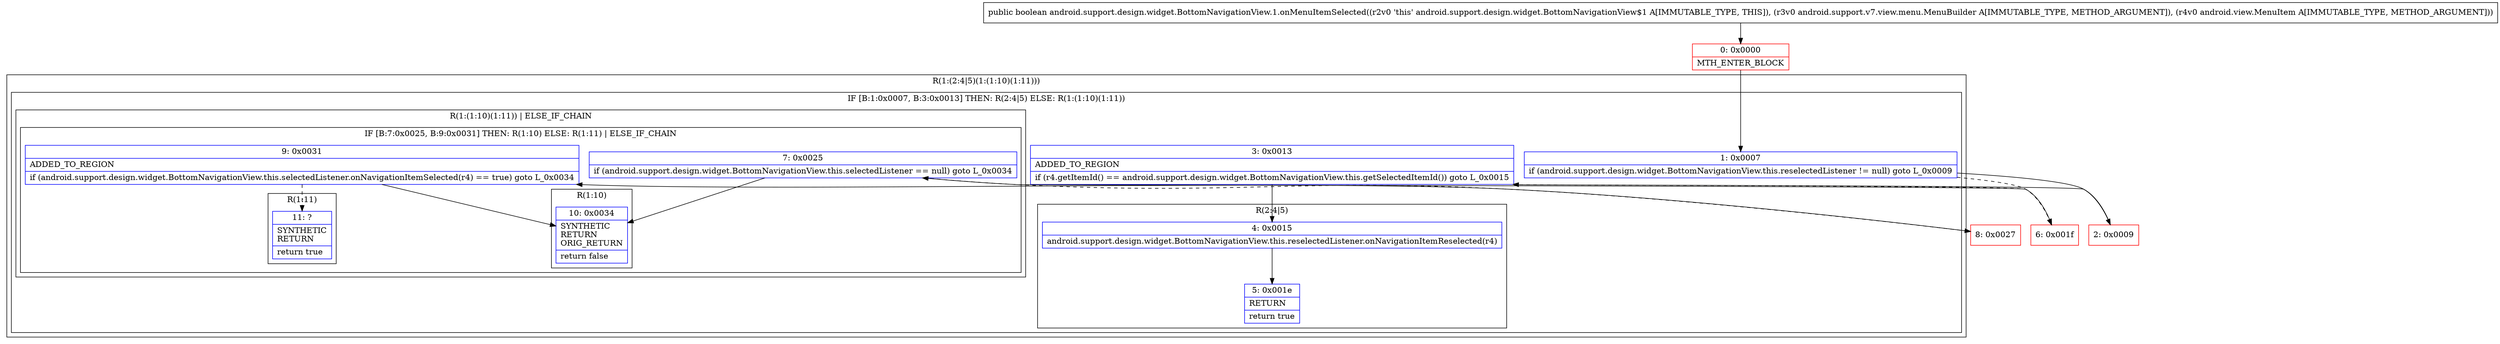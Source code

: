 digraph "CFG forandroid.support.design.widget.BottomNavigationView.1.onMenuItemSelected(Landroid\/support\/v7\/view\/menu\/MenuBuilder;Landroid\/view\/MenuItem;)Z" {
subgraph cluster_Region_563771566 {
label = "R(1:(2:4|5)(1:(1:10)(1:11)))";
node [shape=record,color=blue];
subgraph cluster_IfRegion_1160345442 {
label = "IF [B:1:0x0007, B:3:0x0013] THEN: R(2:4|5) ELSE: R(1:(1:10)(1:11))";
node [shape=record,color=blue];
Node_1 [shape=record,label="{1\:\ 0x0007|if (android.support.design.widget.BottomNavigationView.this.reselectedListener != null) goto L_0x0009\l}"];
Node_3 [shape=record,label="{3\:\ 0x0013|ADDED_TO_REGION\l|if (r4.getItemId() == android.support.design.widget.BottomNavigationView.this.getSelectedItemId()) goto L_0x0015\l}"];
subgraph cluster_Region_1473580914 {
label = "R(2:4|5)";
node [shape=record,color=blue];
Node_4 [shape=record,label="{4\:\ 0x0015|android.support.design.widget.BottomNavigationView.this.reselectedListener.onNavigationItemReselected(r4)\l}"];
Node_5 [shape=record,label="{5\:\ 0x001e|RETURN\l|return true\l}"];
}
subgraph cluster_Region_1231987655 {
label = "R(1:(1:10)(1:11)) | ELSE_IF_CHAIN\l";
node [shape=record,color=blue];
subgraph cluster_IfRegion_994311500 {
label = "IF [B:7:0x0025, B:9:0x0031] THEN: R(1:10) ELSE: R(1:11) | ELSE_IF_CHAIN\l";
node [shape=record,color=blue];
Node_7 [shape=record,label="{7\:\ 0x0025|if (android.support.design.widget.BottomNavigationView.this.selectedListener == null) goto L_0x0034\l}"];
Node_9 [shape=record,label="{9\:\ 0x0031|ADDED_TO_REGION\l|if (android.support.design.widget.BottomNavigationView.this.selectedListener.onNavigationItemSelected(r4) == true) goto L_0x0034\l}"];
subgraph cluster_Region_895422241 {
label = "R(1:10)";
node [shape=record,color=blue];
Node_10 [shape=record,label="{10\:\ 0x0034|SYNTHETIC\lRETURN\lORIG_RETURN\l|return false\l}"];
}
subgraph cluster_Region_1242441831 {
label = "R(1:11)";
node [shape=record,color=blue];
Node_11 [shape=record,label="{11\:\ ?|SYNTHETIC\lRETURN\l|return true\l}"];
}
}
}
}
}
Node_0 [shape=record,color=red,label="{0\:\ 0x0000|MTH_ENTER_BLOCK\l}"];
Node_2 [shape=record,color=red,label="{2\:\ 0x0009}"];
Node_6 [shape=record,color=red,label="{6\:\ 0x001f}"];
Node_8 [shape=record,color=red,label="{8\:\ 0x0027}"];
MethodNode[shape=record,label="{public boolean android.support.design.widget.BottomNavigationView.1.onMenuItemSelected((r2v0 'this' android.support.design.widget.BottomNavigationView$1 A[IMMUTABLE_TYPE, THIS]), (r3v0 android.support.v7.view.menu.MenuBuilder A[IMMUTABLE_TYPE, METHOD_ARGUMENT]), (r4v0 android.view.MenuItem A[IMMUTABLE_TYPE, METHOD_ARGUMENT])) }"];
MethodNode -> Node_0;
Node_1 -> Node_2;
Node_1 -> Node_6[style=dashed];
Node_3 -> Node_4;
Node_3 -> Node_6[style=dashed];
Node_4 -> Node_5;
Node_7 -> Node_8[style=dashed];
Node_7 -> Node_10;
Node_9 -> Node_10;
Node_9 -> Node_11[style=dashed];
Node_0 -> Node_1;
Node_2 -> Node_3;
Node_6 -> Node_7;
Node_8 -> Node_9;
}

